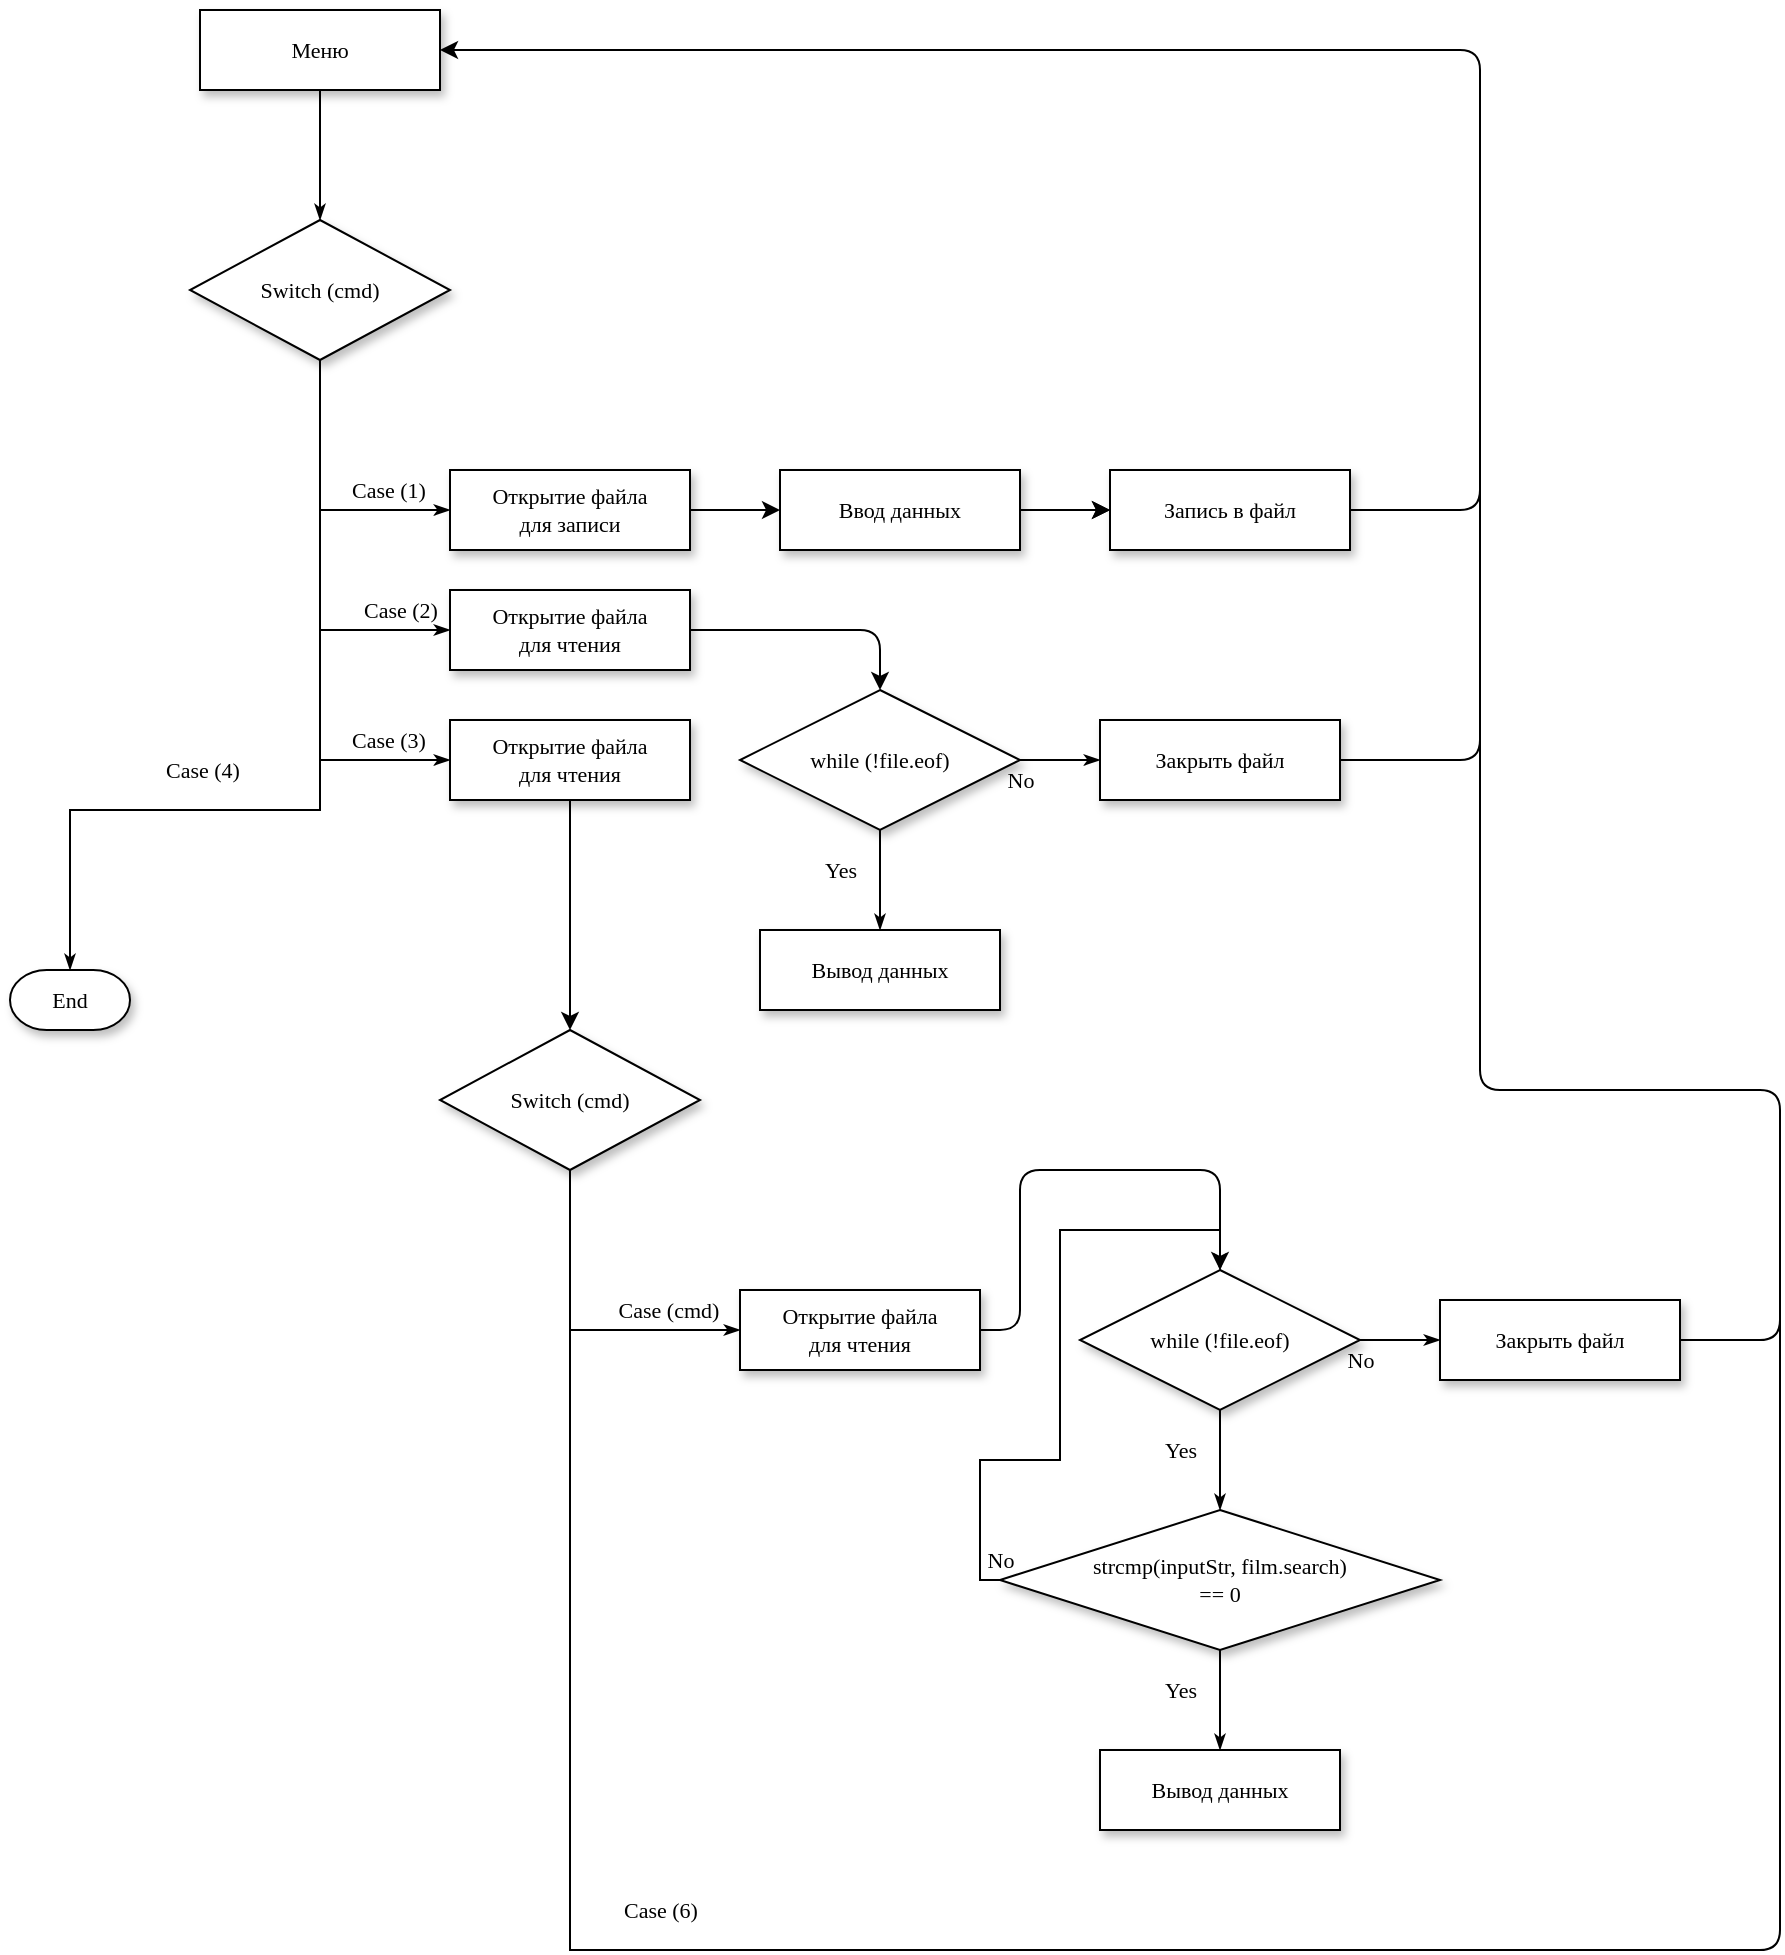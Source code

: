 <mxfile version="13.8.8" type="github">
  <diagram name="Page-1" id="edf60f1a-56cd-e834-aa8a-f176f3a09ee4">
    <mxGraphModel dx="952" dy="574" grid="1" gridSize="10" guides="1" tooltips="1" connect="1" arrows="1" fold="1" page="1" pageScale="1" pageWidth="1100" pageHeight="850" background="#ffffff" math="0" shadow="0">
      <root>
        <mxCell id="0" />
        <mxCell id="1" parent="0" />
        <mxCell id="60e70716793133e9-42" style="edgeStyle=orthogonalEdgeStyle;rounded=0;html=1;labelBackgroundColor=none;startSize=5;endArrow=classicThin;endFill=1;endSize=5;jettySize=auto;orthogonalLoop=1;strokeWidth=1;fontFamily=Verdana;fontSize=11;" parent="1" source="60e70716793133e9-13" target="60e70716793133e9-14" edge="1">
          <mxGeometry relative="1" as="geometry" />
        </mxCell>
        <mxCell id="60e70716793133e9-13" value="Меню" style="whiteSpace=wrap;html=1;rounded=0;shadow=1;labelBackgroundColor=none;strokeWidth=1;fontFamily=Verdana;fontSize=11;align=center;" parent="1" vertex="1">
          <mxGeometry x="280" y="40" width="120" height="40" as="geometry" />
        </mxCell>
        <mxCell id="60e70716793133e9-44" value="Case (1)" style="edgeStyle=orthogonalEdgeStyle;rounded=0;html=1;labelBackgroundColor=none;startSize=5;endArrow=classicThin;endFill=1;endSize=5;jettySize=auto;orthogonalLoop=1;strokeWidth=1;fontFamily=Verdana;fontSize=11;entryX=0;entryY=0.5;entryDx=0;entryDy=0;" parent="1" source="60e70716793133e9-14" target="M8-a4sPf3GPhAn8O8Kad-4" edge="1">
          <mxGeometry x="0.556" y="10" relative="1" as="geometry">
            <mxPoint as="offset" />
            <mxPoint x="400" y="290" as="targetPoint" />
            <Array as="points">
              <mxPoint x="340" y="290" />
            </Array>
          </mxGeometry>
        </mxCell>
        <mxCell id="60e70716793133e9-14" value="Switch (cmd)" style="rhombus;whiteSpace=wrap;html=1;rounded=0;shadow=1;labelBackgroundColor=none;strokeWidth=1;fontFamily=Verdana;fontSize=11;align=center;" parent="1" vertex="1">
          <mxGeometry x="275" y="145" width="130" height="70" as="geometry" />
        </mxCell>
        <mxCell id="60e70716793133e9-30" value="End" style="strokeWidth=1;html=1;shape=mxgraph.flowchart.terminator;whiteSpace=wrap;rounded=0;shadow=1;labelBackgroundColor=none;fontFamily=Verdana;fontSize=11;align=center;" parent="1" vertex="1">
          <mxGeometry x="185" y="520" width="60" height="30" as="geometry" />
        </mxCell>
        <mxCell id="M8-a4sPf3GPhAn8O8Kad-1" value="Case (2)" style="edgeStyle=orthogonalEdgeStyle;rounded=0;html=1;labelBackgroundColor=none;startSize=5;endArrow=classicThin;endFill=1;endSize=5;jettySize=auto;orthogonalLoop=1;strokeWidth=1;fontFamily=Verdana;fontSize=11;entryX=0;entryY=0.5;entryDx=0;entryDy=0;exitX=0.5;exitY=1;exitDx=0;exitDy=0;" parent="1" target="M8-a4sPf3GPhAn8O8Kad-12" edge="1" source="60e70716793133e9-14">
          <mxGeometry x="0.75" y="10" relative="1" as="geometry">
            <mxPoint as="offset" />
            <mxPoint x="340" y="270" as="sourcePoint" />
            <mxPoint x="400" y="345" as="targetPoint" />
            <Array as="points">
              <mxPoint x="340" y="350" />
            </Array>
          </mxGeometry>
        </mxCell>
        <mxCell id="M8-a4sPf3GPhAn8O8Kad-2" value="Case (3)" style="edgeStyle=orthogonalEdgeStyle;rounded=0;html=1;labelBackgroundColor=none;startSize=5;endArrow=classicThin;endFill=1;endSize=5;jettySize=auto;orthogonalLoop=1;strokeWidth=1;fontFamily=Verdana;fontSize=11;entryX=0;entryY=0.5;entryDx=0;entryDy=0;" parent="1" target="M8-a4sPf3GPhAn8O8Kad-24" edge="1">
          <mxGeometry x="0.556" y="10" relative="1" as="geometry">
            <mxPoint as="offset" />
            <mxPoint x="340" y="340" as="sourcePoint" />
            <mxPoint x="400" y="415" as="targetPoint" />
            <Array as="points">
              <mxPoint x="340" y="415" />
              <mxPoint x="400" y="415" />
            </Array>
          </mxGeometry>
        </mxCell>
        <mxCell id="M8-a4sPf3GPhAn8O8Kad-3" value="Case (4)" style="edgeStyle=orthogonalEdgeStyle;rounded=0;html=1;labelBackgroundColor=none;startSize=5;endArrow=classicThin;endFill=1;endSize=5;jettySize=auto;orthogonalLoop=1;strokeWidth=1;fontFamily=Verdana;fontSize=11;entryX=0.5;entryY=0;entryDx=0;entryDy=0;exitX=0.5;exitY=1;exitDx=0;exitDy=0;entryPerimeter=0;" parent="1" target="60e70716793133e9-30" edge="1" source="60e70716793133e9-14">
          <mxGeometry x="0.326" y="-20" relative="1" as="geometry">
            <mxPoint x="1" as="offset" />
            <mxPoint x="340" y="350" as="sourcePoint" />
            <mxPoint x="275" y="440" as="targetPoint" />
            <Array as="points">
              <mxPoint x="340" y="440" />
              <mxPoint x="215" y="440" />
            </Array>
          </mxGeometry>
        </mxCell>
        <mxCell id="M8-a4sPf3GPhAn8O8Kad-4" value="Открытие файла&lt;br&gt;для записи" style="whiteSpace=wrap;html=1;rounded=0;shadow=1;labelBackgroundColor=none;strokeWidth=1;fontFamily=Verdana;fontSize=11;align=center;" parent="1" vertex="1">
          <mxGeometry x="405" y="270" width="120" height="40" as="geometry" />
        </mxCell>
        <mxCell id="M8-a4sPf3GPhAn8O8Kad-5" value="" style="endArrow=classic;html=1;fontSize=11;exitX=1;exitY=0.5;exitDx=0;exitDy=0;entryX=0;entryY=0.5;entryDx=0;entryDy=0;" parent="1" source="M8-a4sPf3GPhAn8O8Kad-4" target="M8-a4sPf3GPhAn8O8Kad-6" edge="1">
          <mxGeometry width="50" height="50" relative="1" as="geometry">
            <mxPoint x="350" y="440" as="sourcePoint" />
            <mxPoint x="570" y="290" as="targetPoint" />
          </mxGeometry>
        </mxCell>
        <mxCell id="M8-a4sPf3GPhAn8O8Kad-9" value="" style="edgeStyle=orthogonalEdgeStyle;rounded=0;orthogonalLoop=1;jettySize=auto;html=1;fontSize=11;exitX=1;exitY=0.5;exitDx=0;exitDy=0;" parent="1" source="M8-a4sPf3GPhAn8O8Kad-6" target="M8-a4sPf3GPhAn8O8Kad-8" edge="1">
          <mxGeometry relative="1" as="geometry" />
        </mxCell>
        <mxCell id="M8-a4sPf3GPhAn8O8Kad-6" value="Ввод данных" style="whiteSpace=wrap;html=1;rounded=0;shadow=1;labelBackgroundColor=none;strokeWidth=1;fontFamily=Verdana;fontSize=11;align=center;" parent="1" vertex="1">
          <mxGeometry x="570" y="270" width="120" height="40" as="geometry" />
        </mxCell>
        <mxCell id="M8-a4sPf3GPhAn8O8Kad-7" value="" style="endArrow=classic;html=1;fontSize=11;exitX=1;exitY=0.5;exitDx=0;exitDy=0;entryX=0;entryY=0.5;entryDx=0;entryDy=0;" parent="1" target="M8-a4sPf3GPhAn8O8Kad-8" edge="1">
          <mxGeometry width="50" height="50" relative="1" as="geometry">
            <mxPoint x="690" y="290" as="sourcePoint" />
            <mxPoint x="735" y="290" as="targetPoint" />
          </mxGeometry>
        </mxCell>
        <mxCell id="M8-a4sPf3GPhAn8O8Kad-8" value="Запись в файл" style="whiteSpace=wrap;html=1;rounded=0;shadow=1;labelBackgroundColor=none;strokeWidth=1;fontFamily=Verdana;fontSize=11;align=center;" parent="1" vertex="1">
          <mxGeometry x="735" y="270" width="120" height="40" as="geometry" />
        </mxCell>
        <mxCell id="M8-a4sPf3GPhAn8O8Kad-11" value="" style="endArrow=classic;html=1;fontSize=11;exitX=1;exitY=0.5;exitDx=0;exitDy=0;entryX=1;entryY=0.5;entryDx=0;entryDy=0;" parent="1" source="M8-a4sPf3GPhAn8O8Kad-8" target="60e70716793133e9-13" edge="1">
          <mxGeometry width="50" height="50" relative="1" as="geometry">
            <mxPoint x="560" y="330" as="sourcePoint" />
            <mxPoint x="920" y="180" as="targetPoint" />
            <Array as="points">
              <mxPoint x="920" y="290" />
              <mxPoint x="920" y="60" />
              <mxPoint x="560" y="60" />
            </Array>
          </mxGeometry>
        </mxCell>
        <mxCell id="M8-a4sPf3GPhAn8O8Kad-12" value="Открытие файла&lt;br&gt;для чтения" style="whiteSpace=wrap;html=1;rounded=0;shadow=1;labelBackgroundColor=none;strokeWidth=1;fontFamily=Verdana;fontSize=11;align=center;" parent="1" vertex="1">
          <mxGeometry x="405" y="330" width="120" height="40" as="geometry" />
        </mxCell>
        <mxCell id="M8-a4sPf3GPhAn8O8Kad-13" value="" style="endArrow=classic;html=1;fontSize=11;exitX=1;exitY=0.5;exitDx=0;exitDy=0;entryX=0.5;entryY=0;entryDx=0;entryDy=0;" parent="1" source="M8-a4sPf3GPhAn8O8Kad-12" target="M8-a4sPf3GPhAn8O8Kad-18" edge="1">
          <mxGeometry width="50" height="50" relative="1" as="geometry">
            <mxPoint x="350" y="500" as="sourcePoint" />
            <mxPoint x="570" y="350" as="targetPoint" />
            <Array as="points">
              <mxPoint x="620" y="350" />
            </Array>
          </mxGeometry>
        </mxCell>
        <mxCell id="M8-a4sPf3GPhAn8O8Kad-15" value="Вывод данных" style="whiteSpace=wrap;html=1;rounded=0;shadow=1;labelBackgroundColor=none;strokeWidth=1;fontFamily=Verdana;fontSize=11;align=center;" parent="1" vertex="1">
          <mxGeometry x="560" y="500" width="120" height="40" as="geometry" />
        </mxCell>
        <mxCell id="M8-a4sPf3GPhAn8O8Kad-17" value="Закрыть файл" style="whiteSpace=wrap;html=1;rounded=0;shadow=1;labelBackgroundColor=none;strokeWidth=1;fontFamily=Verdana;fontSize=11;align=center;" parent="1" vertex="1">
          <mxGeometry x="730" y="395" width="120" height="40" as="geometry" />
        </mxCell>
        <mxCell id="M8-a4sPf3GPhAn8O8Kad-18" value="while (!file.eof)" style="rhombus;whiteSpace=wrap;html=1;rounded=0;shadow=1;labelBackgroundColor=none;strokeWidth=1;fontFamily=Verdana;fontSize=11;align=center;" parent="1" vertex="1">
          <mxGeometry x="550" y="380" width="140" height="70" as="geometry" />
        </mxCell>
        <mxCell id="M8-a4sPf3GPhAn8O8Kad-20" value="Yes" style="edgeStyle=orthogonalEdgeStyle;rounded=0;html=1;labelBackgroundColor=none;startSize=5;endArrow=classicThin;endFill=1;endSize=5;jettySize=auto;orthogonalLoop=1;strokeWidth=1;fontFamily=Verdana;fontSize=11;exitX=0.5;exitY=1;exitDx=0;exitDy=0;entryX=0.5;entryY=0;entryDx=0;entryDy=0;" parent="1" source="M8-a4sPf3GPhAn8O8Kad-18" target="M8-a4sPf3GPhAn8O8Kad-15" edge="1">
          <mxGeometry x="-0.2" y="-20" relative="1" as="geometry">
            <mxPoint as="offset" />
            <mxPoint x="350" y="590" as="sourcePoint" />
            <mxPoint x="350" y="630" as="targetPoint" />
          </mxGeometry>
        </mxCell>
        <mxCell id="M8-a4sPf3GPhAn8O8Kad-21" value="No" style="edgeStyle=orthogonalEdgeStyle;rounded=0;html=1;labelBackgroundColor=none;startSize=5;endArrow=classicThin;endFill=1;endSize=5;jettySize=auto;orthogonalLoop=1;strokeWidth=1;fontFamily=Verdana;fontSize=11;exitX=1;exitY=0.5;exitDx=0;exitDy=0;" parent="1" source="M8-a4sPf3GPhAn8O8Kad-18" edge="1">
          <mxGeometry x="-1" y="-10" relative="1" as="geometry">
            <mxPoint as="offset" />
            <mxPoint x="360" y="600" as="sourcePoint" />
            <mxPoint x="730" y="415" as="targetPoint" />
          </mxGeometry>
        </mxCell>
        <mxCell id="M8-a4sPf3GPhAn8O8Kad-23" value="" style="endArrow=none;html=1;fontSize=11;exitX=1;exitY=0.5;exitDx=0;exitDy=0;" parent="1" source="M8-a4sPf3GPhAn8O8Kad-17" edge="1">
          <mxGeometry width="50" height="50" relative="1" as="geometry">
            <mxPoint x="700" y="470" as="sourcePoint" />
            <mxPoint x="920" y="260" as="targetPoint" />
            <Array as="points">
              <mxPoint x="920" y="415" />
            </Array>
          </mxGeometry>
        </mxCell>
        <mxCell id="M8-a4sPf3GPhAn8O8Kad-24" value="Открытие файла&lt;br&gt;для чтения" style="whiteSpace=wrap;html=1;rounded=0;shadow=1;labelBackgroundColor=none;strokeWidth=1;fontFamily=Verdana;fontSize=11;align=center;" parent="1" vertex="1">
          <mxGeometry x="405" y="395" width="120" height="40" as="geometry" />
        </mxCell>
        <mxCell id="M8-a4sPf3GPhAn8O8Kad-25" value="Case (cmd)" style="edgeStyle=orthogonalEdgeStyle;rounded=0;html=1;labelBackgroundColor=none;startSize=5;endArrow=classicThin;endFill=1;endSize=5;jettySize=auto;orthogonalLoop=1;strokeWidth=1;fontFamily=Verdana;fontSize=11;entryX=0;entryY=0.5;entryDx=0;entryDy=0;" parent="1" source="M8-a4sPf3GPhAn8O8Kad-26" target="M8-a4sPf3GPhAn8O8Kad-39" edge="1">
          <mxGeometry x="0.556" y="10" relative="1" as="geometry">
            <mxPoint as="offset" />
            <mxPoint x="530" y="695" as="targetPoint" />
            <Array as="points">
              <mxPoint x="465" y="700" />
            </Array>
          </mxGeometry>
        </mxCell>
        <mxCell id="M8-a4sPf3GPhAn8O8Kad-26" value="Switch (cmd)" style="rhombus;whiteSpace=wrap;html=1;rounded=0;shadow=1;labelBackgroundColor=none;strokeWidth=1;fontFamily=Verdana;fontSize=11;align=center;" parent="1" vertex="1">
          <mxGeometry x="400" y="550" width="130" height="70" as="geometry" />
        </mxCell>
        <mxCell id="M8-a4sPf3GPhAn8O8Kad-30" value="" style="endArrow=classic;html=1;fontSize=11;entryX=0.5;entryY=0;entryDx=0;entryDy=0;exitX=0.5;exitY=1;exitDx=0;exitDy=0;" parent="1" source="M8-a4sPf3GPhAn8O8Kad-24" target="M8-a4sPf3GPhAn8O8Kad-26" edge="1">
          <mxGeometry width="50" height="50" relative="1" as="geometry">
            <mxPoint x="470" y="440" as="sourcePoint" />
            <mxPoint x="620" y="550" as="targetPoint" />
          </mxGeometry>
        </mxCell>
        <mxCell id="M8-a4sPf3GPhAn8O8Kad-37" value="Case (6)" style="edgeStyle=orthogonalEdgeStyle;rounded=0;html=1;labelBackgroundColor=none;startSize=5;endArrow=none;endFill=0;endSize=5;jettySize=auto;orthogonalLoop=1;strokeWidth=1;fontFamily=Verdana;fontSize=11;exitX=0.5;exitY=1;exitDx=0;exitDy=0;" parent="1" edge="1" source="M8-a4sPf3GPhAn8O8Kad-26">
          <mxGeometry x="0.165" y="45" relative="1" as="geometry">
            <mxPoint as="offset" />
            <mxPoint x="465.0" y="910.0" as="sourcePoint" />
            <mxPoint x="710" y="1010" as="targetPoint" />
            <Array as="points">
              <mxPoint x="465" y="1010" />
            </Array>
          </mxGeometry>
        </mxCell>
        <mxCell id="M8-a4sPf3GPhAn8O8Kad-39" value="Открытие файла&lt;br&gt;для чтения" style="whiteSpace=wrap;html=1;rounded=0;shadow=1;labelBackgroundColor=none;strokeWidth=1;fontFamily=Verdana;fontSize=11;align=center;" parent="1" vertex="1">
          <mxGeometry x="550" y="680" width="120" height="40" as="geometry" />
        </mxCell>
        <mxCell id="M8-a4sPf3GPhAn8O8Kad-45" value="Закрыть файл" style="whiteSpace=wrap;html=1;rounded=0;shadow=1;labelBackgroundColor=none;strokeWidth=1;fontFamily=Verdana;fontSize=11;align=center;" parent="1" vertex="1">
          <mxGeometry x="900" y="685" width="120" height="40" as="geometry" />
        </mxCell>
        <mxCell id="M8-a4sPf3GPhAn8O8Kad-46" value="while (!file.eof)" style="rhombus;whiteSpace=wrap;html=1;rounded=0;shadow=1;labelBackgroundColor=none;strokeWidth=1;fontFamily=Verdana;fontSize=11;align=center;" parent="1" vertex="1">
          <mxGeometry x="720" y="670" width="140" height="70" as="geometry" />
        </mxCell>
        <mxCell id="M8-a4sPf3GPhAn8O8Kad-47" value="Yes" style="edgeStyle=orthogonalEdgeStyle;rounded=0;html=1;labelBackgroundColor=none;startSize=5;endArrow=classicThin;endFill=1;endSize=5;jettySize=auto;orthogonalLoop=1;strokeWidth=1;fontFamily=Verdana;fontSize=11;exitX=0.5;exitY=1;exitDx=0;exitDy=0;entryX=0.5;entryY=0;entryDx=0;entryDy=0;" parent="1" source="M8-a4sPf3GPhAn8O8Kad-46" target="M8-a4sPf3GPhAn8O8Kad-52" edge="1">
          <mxGeometry x="-0.2" y="-20" relative="1" as="geometry">
            <mxPoint as="offset" />
            <mxPoint x="520" y="880" as="sourcePoint" />
            <mxPoint x="790" y="790.0" as="targetPoint" />
          </mxGeometry>
        </mxCell>
        <mxCell id="M8-a4sPf3GPhAn8O8Kad-48" value="No" style="edgeStyle=orthogonalEdgeStyle;rounded=0;html=1;labelBackgroundColor=none;startSize=5;endArrow=classicThin;endFill=1;endSize=5;jettySize=auto;orthogonalLoop=1;strokeWidth=1;fontFamily=Verdana;fontSize=11;exitX=1;exitY=0.5;exitDx=0;exitDy=0;" parent="1" source="M8-a4sPf3GPhAn8O8Kad-46" edge="1">
          <mxGeometry x="-1" y="-10" relative="1" as="geometry">
            <mxPoint as="offset" />
            <mxPoint x="530" y="890" as="sourcePoint" />
            <mxPoint x="900" y="705" as="targetPoint" />
          </mxGeometry>
        </mxCell>
        <mxCell id="M8-a4sPf3GPhAn8O8Kad-49" value="" style="endArrow=classic;html=1;fontSize=11;entryX=0.5;entryY=0;entryDx=0;entryDy=0;exitX=1;exitY=0.5;exitDx=0;exitDy=0;" parent="1" source="M8-a4sPf3GPhAn8O8Kad-39" target="M8-a4sPf3GPhAn8O8Kad-46" edge="1">
          <mxGeometry width="50" height="50" relative="1" as="geometry">
            <mxPoint x="630" y="810" as="sourcePoint" />
            <mxPoint x="680" y="760" as="targetPoint" />
            <Array as="points">
              <mxPoint x="690" y="700" />
              <mxPoint x="690" y="620" />
              <mxPoint x="790" y="620" />
            </Array>
          </mxGeometry>
        </mxCell>
        <mxCell id="M8-a4sPf3GPhAn8O8Kad-51" value="Вывод данных" style="whiteSpace=wrap;html=1;rounded=0;shadow=1;labelBackgroundColor=none;strokeWidth=1;fontFamily=Verdana;fontSize=11;align=center;" parent="1" vertex="1">
          <mxGeometry x="730" y="910" width="120" height="40" as="geometry" />
        </mxCell>
        <mxCell id="M8-a4sPf3GPhAn8O8Kad-52" value="strcmp(inputStr, film.search)&lt;br&gt;== 0" style="rhombus;whiteSpace=wrap;html=1;rounded=0;shadow=1;labelBackgroundColor=none;strokeWidth=1;fontFamily=Verdana;fontSize=11;align=center;" parent="1" vertex="1">
          <mxGeometry x="680" y="790" width="220" height="70" as="geometry" />
        </mxCell>
        <mxCell id="M8-a4sPf3GPhAn8O8Kad-54" value="" style="endArrow=none;html=1;fontSize=11;exitX=1;exitY=0.5;exitDx=0;exitDy=0;" parent="1" source="M8-a4sPf3GPhAn8O8Kad-45" edge="1">
          <mxGeometry width="50" height="50" relative="1" as="geometry">
            <mxPoint x="730" y="780" as="sourcePoint" />
            <mxPoint x="920" y="370" as="targetPoint" />
            <Array as="points">
              <mxPoint x="1070" y="705" />
              <mxPoint x="1070" y="580" />
              <mxPoint x="920" y="580" />
            </Array>
          </mxGeometry>
        </mxCell>
        <mxCell id="M8-a4sPf3GPhAn8O8Kad-55" value="Yes" style="edgeStyle=orthogonalEdgeStyle;rounded=0;html=1;labelBackgroundColor=none;startSize=5;endArrow=classicThin;endFill=1;endSize=5;jettySize=auto;orthogonalLoop=1;strokeWidth=1;fontFamily=Verdana;fontSize=11;exitX=0.5;exitY=1;exitDx=0;exitDy=0;" parent="1" source="M8-a4sPf3GPhAn8O8Kad-52" target="M8-a4sPf3GPhAn8O8Kad-51" edge="1">
          <mxGeometry x="-0.2" y="-20" relative="1" as="geometry">
            <mxPoint as="offset" />
            <mxPoint x="800" y="750" as="sourcePoint" />
            <mxPoint x="800" y="800" as="targetPoint" />
          </mxGeometry>
        </mxCell>
        <mxCell id="M8-a4sPf3GPhAn8O8Kad-56" value="No" style="edgeStyle=orthogonalEdgeStyle;rounded=0;html=1;labelBackgroundColor=none;startSize=5;endArrow=classicThin;endFill=1;endSize=5;jettySize=auto;orthogonalLoop=1;strokeWidth=1;fontFamily=Verdana;fontSize=11;exitX=0;exitY=0.5;exitDx=0;exitDy=0;entryX=0.5;entryY=0;entryDx=0;entryDy=0;" parent="1" source="M8-a4sPf3GPhAn8O8Kad-52" target="M8-a4sPf3GPhAn8O8Kad-46" edge="1">
          <mxGeometry x="-1" y="-10" relative="1" as="geometry">
            <mxPoint as="offset" />
            <mxPoint x="870.0" y="715" as="sourcePoint" />
            <mxPoint x="910" y="715" as="targetPoint" />
            <Array as="points">
              <mxPoint x="670" y="825" />
              <mxPoint x="670" y="765" />
              <mxPoint x="710" y="765" />
              <mxPoint x="710" y="650" />
              <mxPoint x="790" y="650" />
            </Array>
          </mxGeometry>
        </mxCell>
        <mxCell id="M8-a4sPf3GPhAn8O8Kad-127" value="" style="endArrow=none;html=1;fontSize=11;exitX=1;exitY=0.5;exitDx=0;exitDy=0;" parent="1" edge="1">
          <mxGeometry width="50" height="50" relative="1" as="geometry">
            <mxPoint x="710" y="1010" as="sourcePoint" />
            <mxPoint x="1070" y="638.333" as="targetPoint" />
            <Array as="points">
              <mxPoint x="1070" y="1010" />
            </Array>
          </mxGeometry>
        </mxCell>
      </root>
    </mxGraphModel>
  </diagram>
</mxfile>
